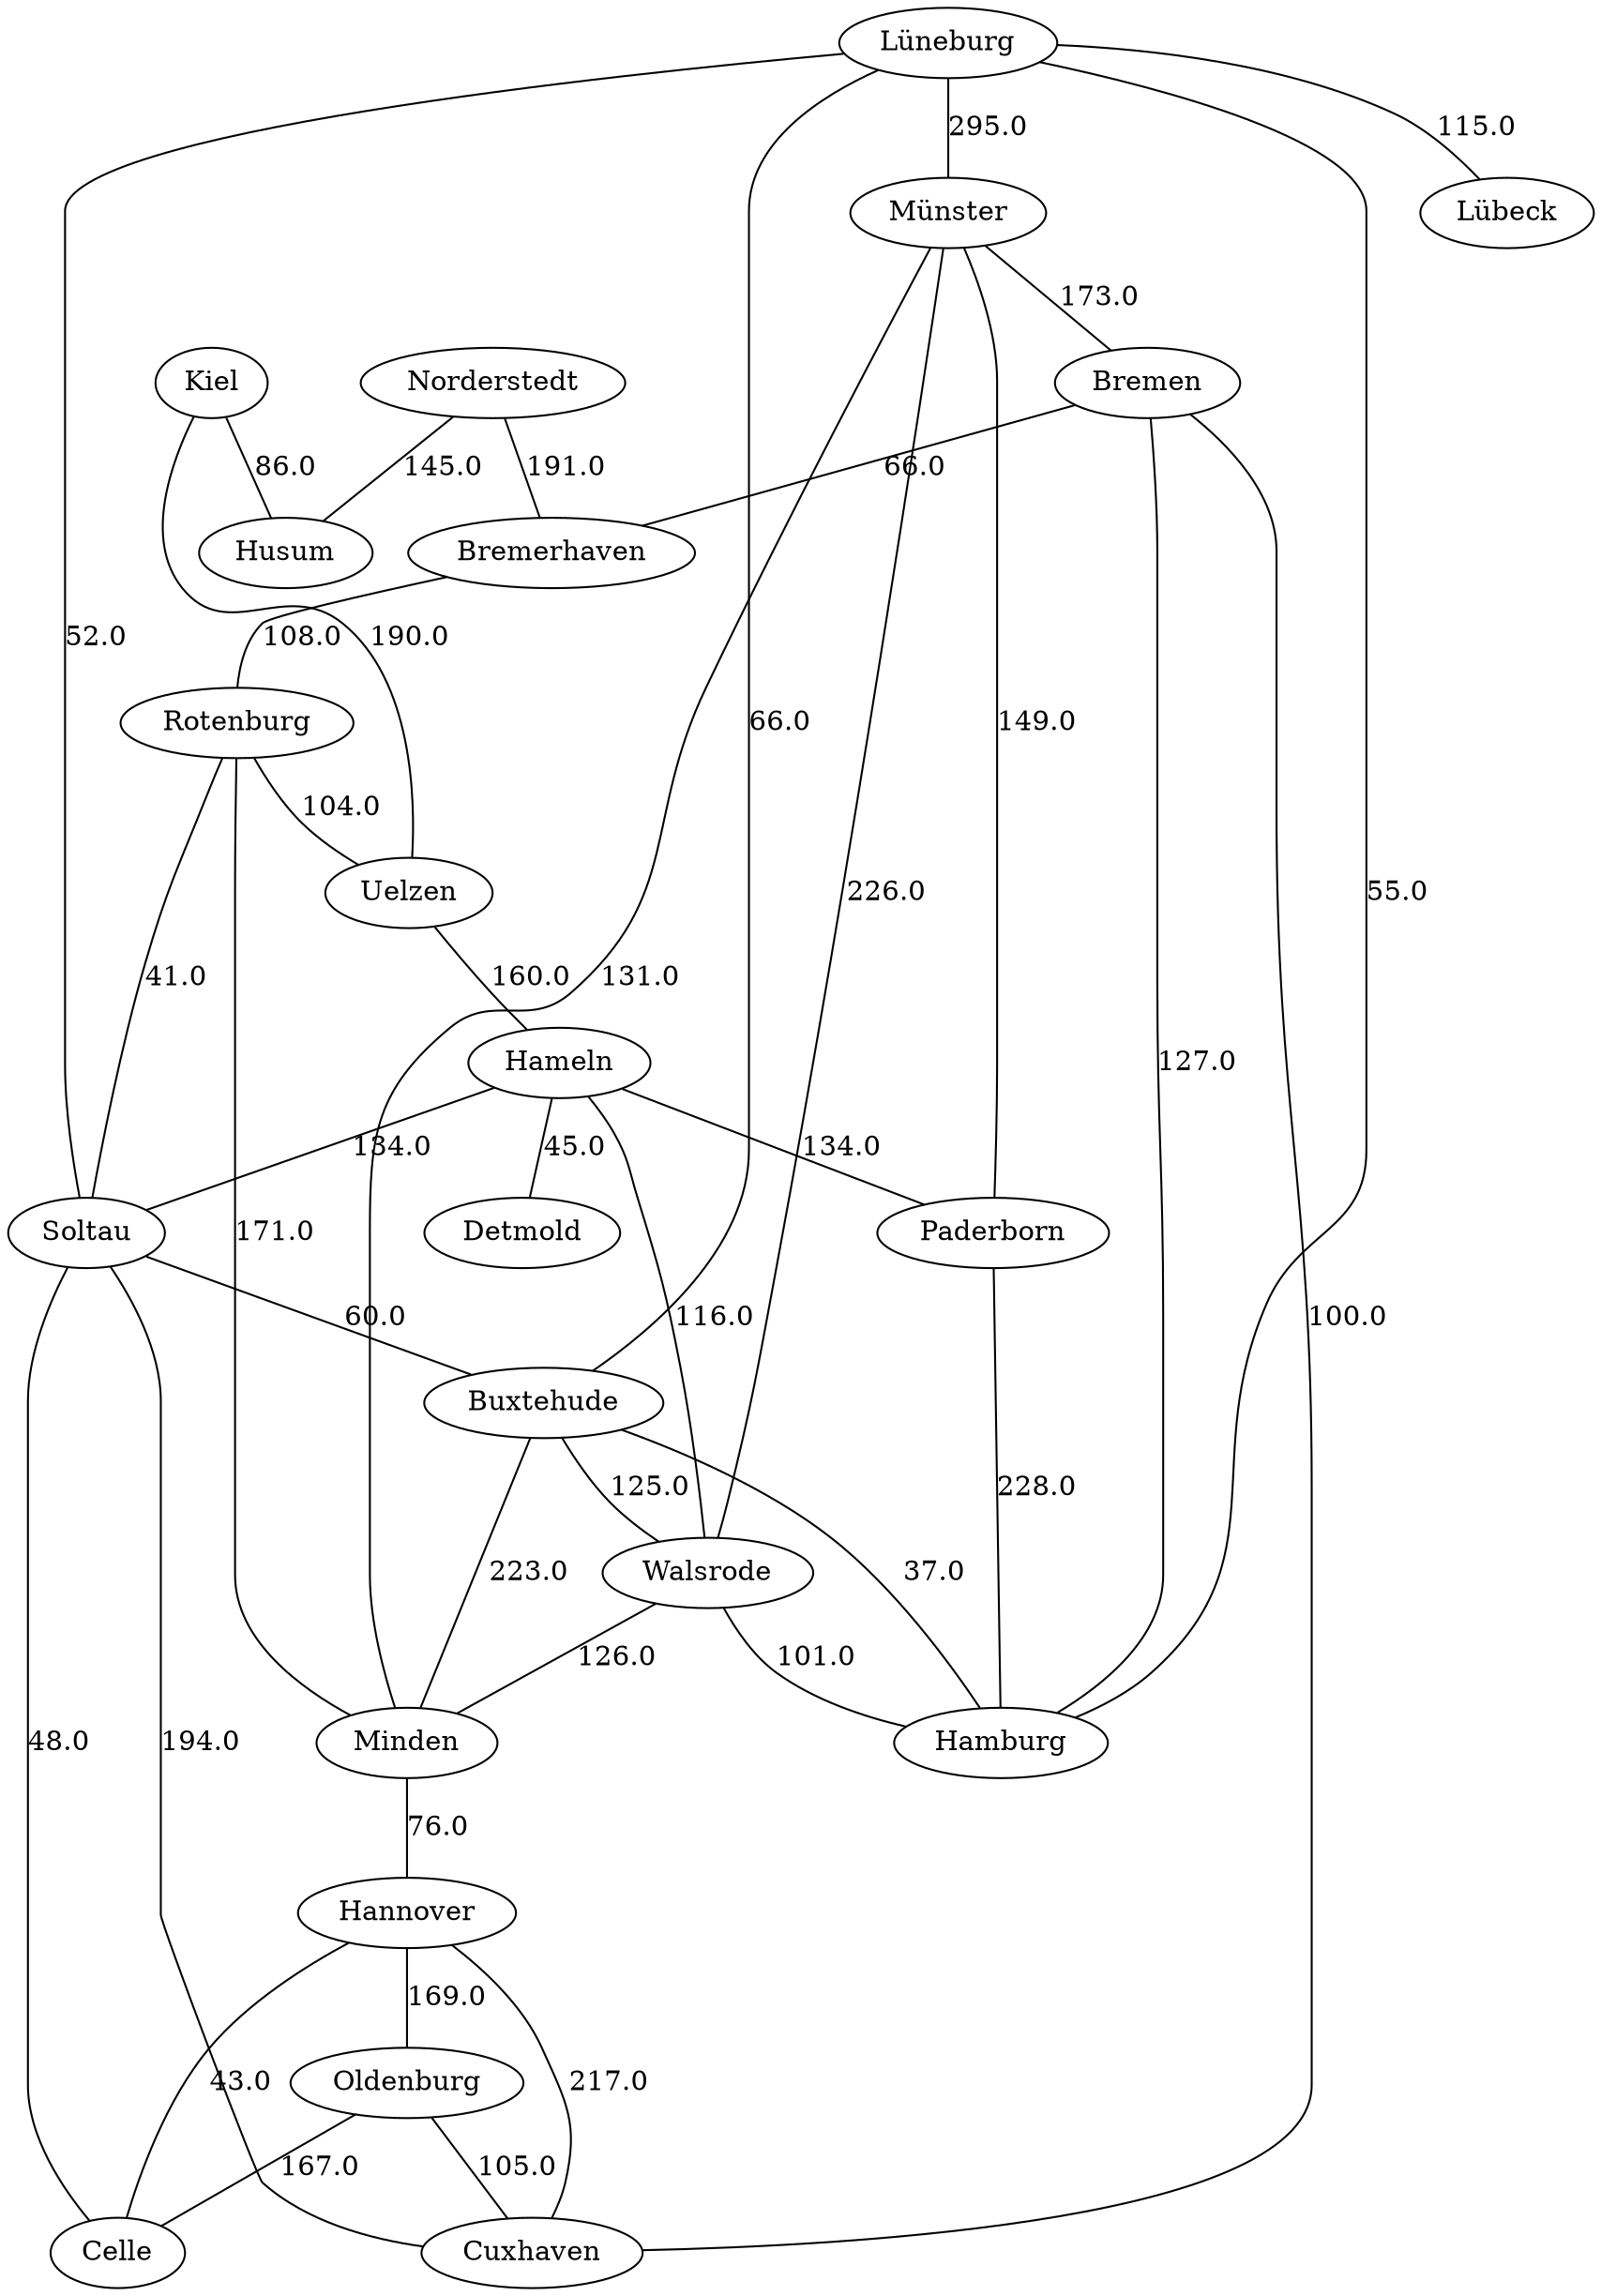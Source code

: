 graph G {
  Paderborn [ label="Paderborn" ];
  Hamburg [ label="Hamburg" ];
  Bremen [ label="Bremen" ];
  Bremerhaven [ label="Bremerhaven" ];
  Norderstedt [ label="Norderstedt" ];
  Husum [ label="Husum" ];
  Kiel [ label="Kiel" ];
  Lueneburg [ label="Lüneburg" ];
  Luebeck [ label="Lübeck" ];
  Soltau [ label="Soltau" ];
  Hameln [ label="Hameln" ];
  Detmold [ label="Detmold" ];
  Muenster [ label="Münster" ];
  Minden [ label="Minden" ];
  Hannover [ label="Hannover" ];
  Oldenburg [ label="Oldenburg" ];
  Cuxhaven [ label="Cuxhaven" ];
  Rotenburg [ label="Rotenburg" ];
  Uelzen [ label="Uelzen" ];
  Buxtehude [ label="Buxtehude" ];
  Walsrode [ label="Walsrode" ];
  Celle [ label="Celle" ];
  Paderborn -- Hamburg [ label="228.0" ];
  Bremen -- Hamburg [ label="127.0" ];
  Bremen -- Bremerhaven [ label="66.0" ];
  Norderstedt -- Bremerhaven [ label="191.0" ];
  Norderstedt -- Husum [ label="145.0" ];
  Kiel -- Husum [ label="86.0" ];
  Lueneburg -- Luebeck [ label="115.0" ];
  Lueneburg -- Soltau [ label="52.0" ];
  Hameln -- Soltau [ label="134.0" ];
  Hameln -- Paderborn [ label="134.0" ];
  Hameln -- Detmold [ label="45.0" ];
  Muenster -- Bremen [ label="173.0" ];
  Muenster -- Minden [ label="131.0" ];
  Minden -- Hannover [ label="76.0" ];
  Hannover -- Oldenburg [ label="169.0" ];
  Oldenburg -- Cuxhaven [ label="105.0" ];
  Cuxhaven -- Hannover [ label="217.0" ];
  Cuxhaven -- Bremen [ label="100.0" ];
  Bremerhaven -- Rotenburg [ label="108.0" ];
  Rotenburg -- Soltau [ label="41.0" ];
  Minden -- Rotenburg [ label="171.0" ];
  Rotenburg -- Uelzen [ label="104.0" ];
  Lueneburg -- Buxtehude [ label="66.0" ];
  Uelzen -- Hameln [ label="160.0" ];
  Hameln -- Walsrode [ label="116.0" ];
  Walsrode -- Hamburg [ label="101.0" ];
  Walsrode -- Minden [ label="126.0" ];
  Muenster -- Walsrode [ label="226.0" ];
  Lueneburg -- Muenster [ label="295.0" ];
  Muenster -- Paderborn [ label="149.0" ];
  Lueneburg -- Hamburg [ label="55.0" ];
  Kiel -- Uelzen [ label="190.0" ];
  Oldenburg -- Celle [ label="167.0" ];
  Celle -- Hannover [ label="43.0" ];
  Celle -- Soltau [ label="48.0" ];
  Cuxhaven -- Soltau [ label="194.0" ];
  Soltau -- Buxtehude [ label="60.0" ];
  Buxtehude -- Hamburg [ label="37.0" ];
  Buxtehude -- Minden [ label="223.0" ];
  Buxtehude -- Walsrode [ label="125.0" ];
}
